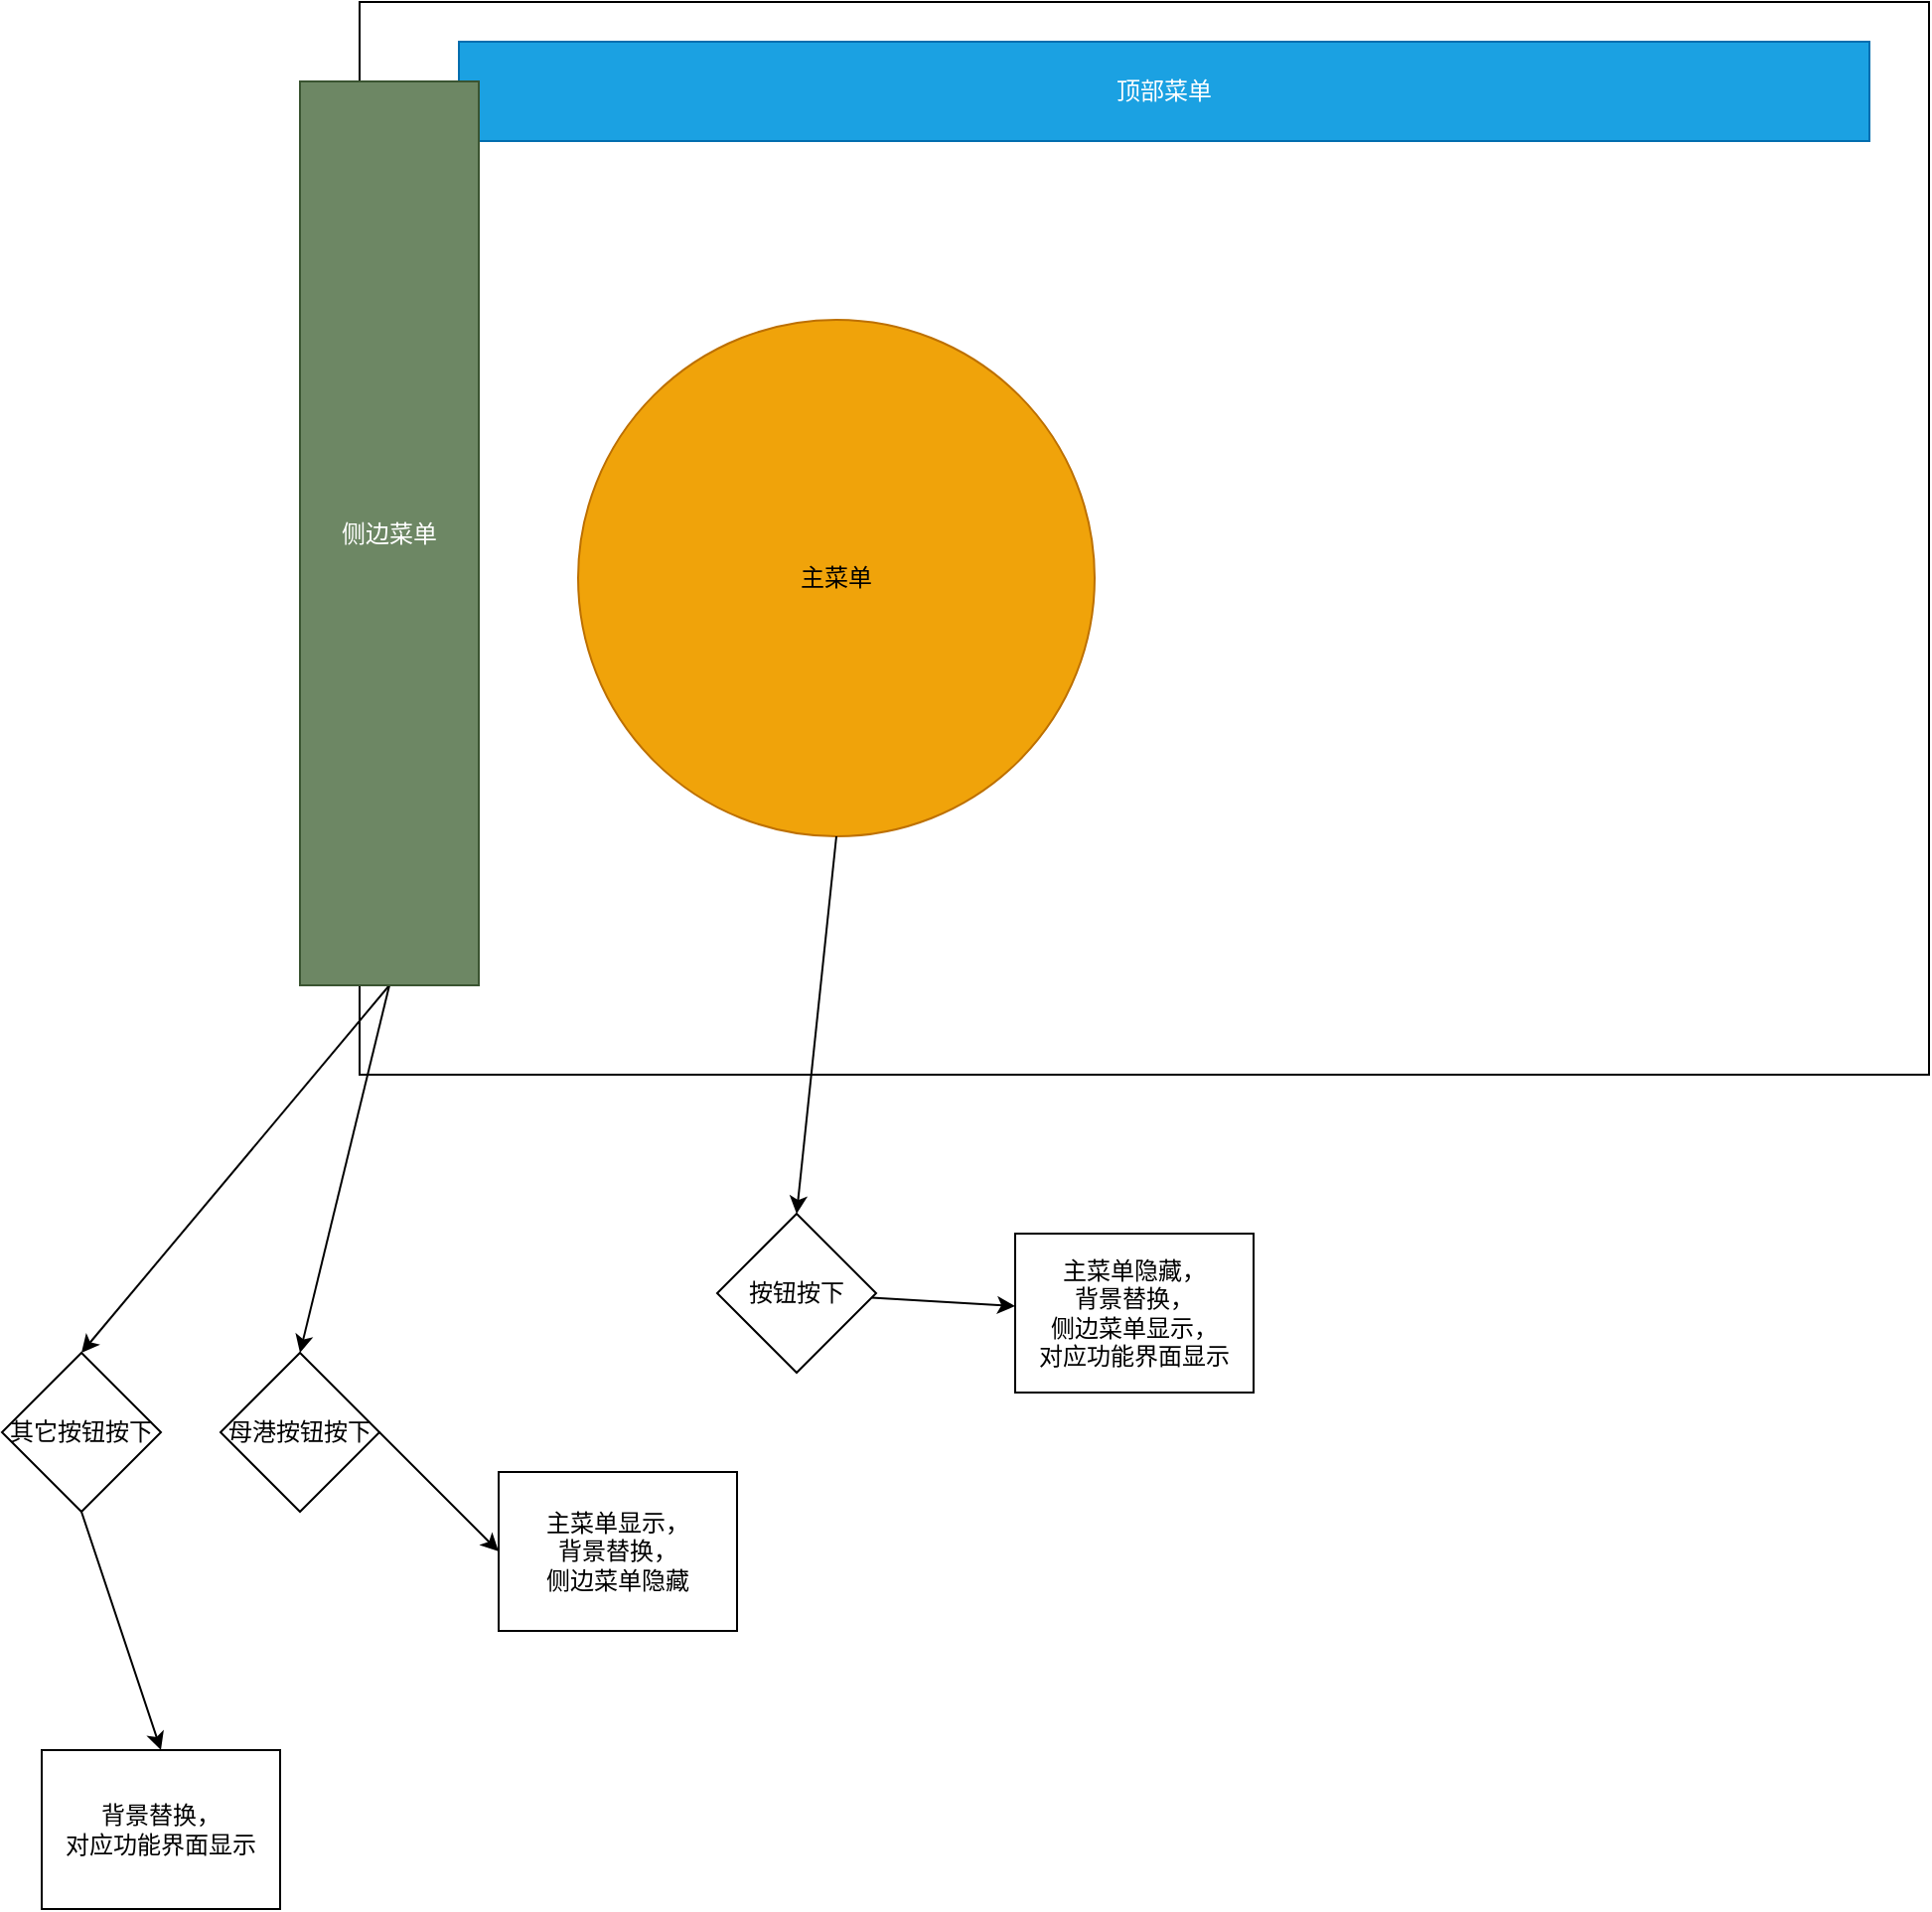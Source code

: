 <mxfile>
    <diagram id="bKarz3yn5DixxUak57Rj" name="Page-1">
        <mxGraphModel dx="2562" dy="1102" grid="1" gridSize="10" guides="1" tooltips="1" connect="1" arrows="1" fold="1" page="1" pageScale="1" pageWidth="850" pageHeight="1100" math="0" shadow="0">
            <root>
                <mxCell id="0"/>
                <mxCell id="1" parent="0"/>
                <mxCell id="2" value="" style="rounded=0;whiteSpace=wrap;html=1;" vertex="1" parent="1">
                    <mxGeometry x="-170" y="250" width="790" height="540" as="geometry"/>
                </mxCell>
                <mxCell id="3" value="顶部菜单" style="rounded=0;whiteSpace=wrap;html=1;fillColor=#1ba1e2;fontColor=#ffffff;strokeColor=#006EAF;" vertex="1" parent="1">
                    <mxGeometry x="-120" y="270" width="710" height="50" as="geometry"/>
                </mxCell>
                <mxCell id="4" value="主菜单" style="ellipse;whiteSpace=wrap;html=1;aspect=fixed;fillColor=#f0a30a;strokeColor=#BD7000;fontColor=#000000;" vertex="1" parent="1">
                    <mxGeometry x="-60" y="410" width="260" height="260" as="geometry"/>
                </mxCell>
                <mxCell id="12" style="edgeStyle=none;html=1;entryX=0.5;entryY=0;entryDx=0;entryDy=0;exitX=0.5;exitY=1;exitDx=0;exitDy=0;" edge="1" parent="1" source="5" target="11">
                    <mxGeometry relative="1" as="geometry"/>
                </mxCell>
                <mxCell id="16" style="edgeStyle=none;html=1;exitX=0.5;exitY=1;exitDx=0;exitDy=0;entryX=0.5;entryY=0;entryDx=0;entryDy=0;" edge="1" parent="1" source="5" target="15">
                    <mxGeometry relative="1" as="geometry"/>
                </mxCell>
                <mxCell id="5" value="侧边菜单" style="rounded=0;whiteSpace=wrap;html=1;fillColor=#6d8764;fontColor=#ffffff;strokeColor=#3A5431;" vertex="1" parent="1">
                    <mxGeometry x="-200" y="290" width="90" height="455" as="geometry"/>
                </mxCell>
                <mxCell id="7" style="edgeStyle=none;html=1;entryX=0.5;entryY=0;entryDx=0;entryDy=0;exitX=0.5;exitY=1;exitDx=0;exitDy=0;" edge="1" parent="1" source="4" target="8">
                    <mxGeometry relative="1" as="geometry">
                        <mxPoint x="-80" y="900" as="targetPoint"/>
                    </mxGeometry>
                </mxCell>
                <mxCell id="10" value="" style="edgeStyle=none;html=1;" edge="1" parent="1" source="8" target="9">
                    <mxGeometry relative="1" as="geometry"/>
                </mxCell>
                <mxCell id="8" value="按钮按下" style="rhombus;whiteSpace=wrap;html=1;" vertex="1" parent="1">
                    <mxGeometry x="10" y="860" width="80" height="80" as="geometry"/>
                </mxCell>
                <mxCell id="9" value="主菜单隐藏，&lt;br&gt;背景替换，&lt;br&gt;侧边菜单显示，&lt;br&gt;对应功能界面显示" style="whiteSpace=wrap;html=1;" vertex="1" parent="1">
                    <mxGeometry x="160" y="870" width="120" height="80" as="geometry"/>
                </mxCell>
                <mxCell id="14" style="edgeStyle=none;html=1;exitX=1;exitY=0.5;exitDx=0;exitDy=0;entryX=0;entryY=0.5;entryDx=0;entryDy=0;" edge="1" parent="1" source="11" target="13">
                    <mxGeometry relative="1" as="geometry"/>
                </mxCell>
                <mxCell id="11" value="母港按钮按下" style="rhombus;whiteSpace=wrap;html=1;" vertex="1" parent="1">
                    <mxGeometry x="-240" y="930" width="80" height="80" as="geometry"/>
                </mxCell>
                <mxCell id="13" value="主菜单显示，&lt;br&gt;背景替换，&lt;br&gt;侧边菜单隐藏" style="whiteSpace=wrap;html=1;" vertex="1" parent="1">
                    <mxGeometry x="-100" y="990" width="120" height="80" as="geometry"/>
                </mxCell>
                <mxCell id="18" style="edgeStyle=none;html=1;exitX=0.5;exitY=1;exitDx=0;exitDy=0;entryX=0.5;entryY=0;entryDx=0;entryDy=0;" edge="1" parent="1" source="15" target="17">
                    <mxGeometry relative="1" as="geometry"/>
                </mxCell>
                <mxCell id="15" value="其它按钮按下" style="rhombus;whiteSpace=wrap;html=1;" vertex="1" parent="1">
                    <mxGeometry x="-350" y="930" width="80" height="80" as="geometry"/>
                </mxCell>
                <mxCell id="17" value="背景替换，&lt;br&gt;对应功能界面显示" style="whiteSpace=wrap;html=1;" vertex="1" parent="1">
                    <mxGeometry x="-330" y="1130" width="120" height="80" as="geometry"/>
                </mxCell>
            </root>
        </mxGraphModel>
    </diagram>
</mxfile>